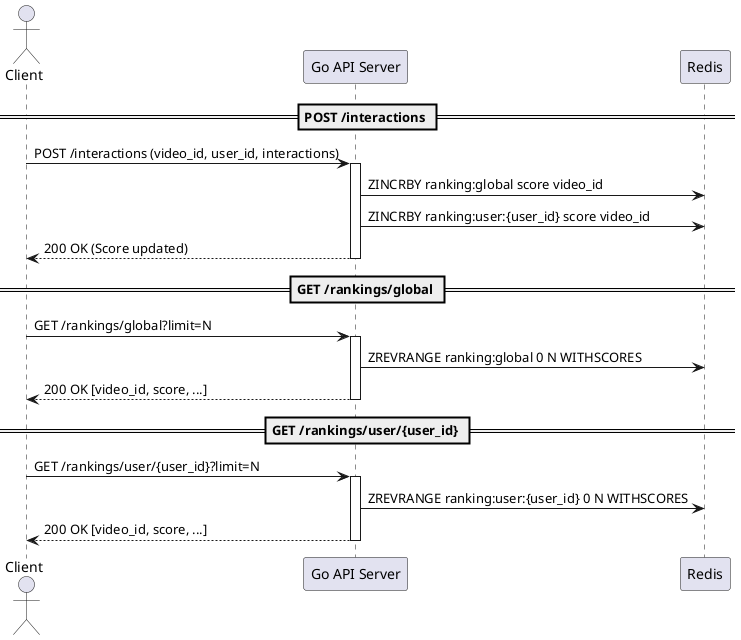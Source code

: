 @startuml
actor Client
participant "Go API Server" as Server
participant "Redis" as Redis

== POST /interactions ==

Client -> Server: POST /interactions (video_id, user_id, interactions)
activate Server
Server -> Redis: ZINCRBY ranking:global score video_id
Server -> Redis: ZINCRBY ranking:user:{user_id} score video_id
Server --> Client: 200 OK (Score updated)
deactivate Server

== GET /rankings/global ==

Client -> Server: GET /rankings/global?limit=N
activate Server
Server -> Redis: ZREVRANGE ranking:global 0 N WITHSCORES
Server --> Client: 200 OK [video_id, score, ...]
deactivate Server

== GET /rankings/user/{user_id} ==

Client -> Server: GET /rankings/user/{user_id}?limit=N
activate Server
Server -> Redis: ZREVRANGE ranking:user:{user_id} 0 N WITHSCORES
Server --> Client: 200 OK [video_id, score, ...]
deactivate Server
@enduml
